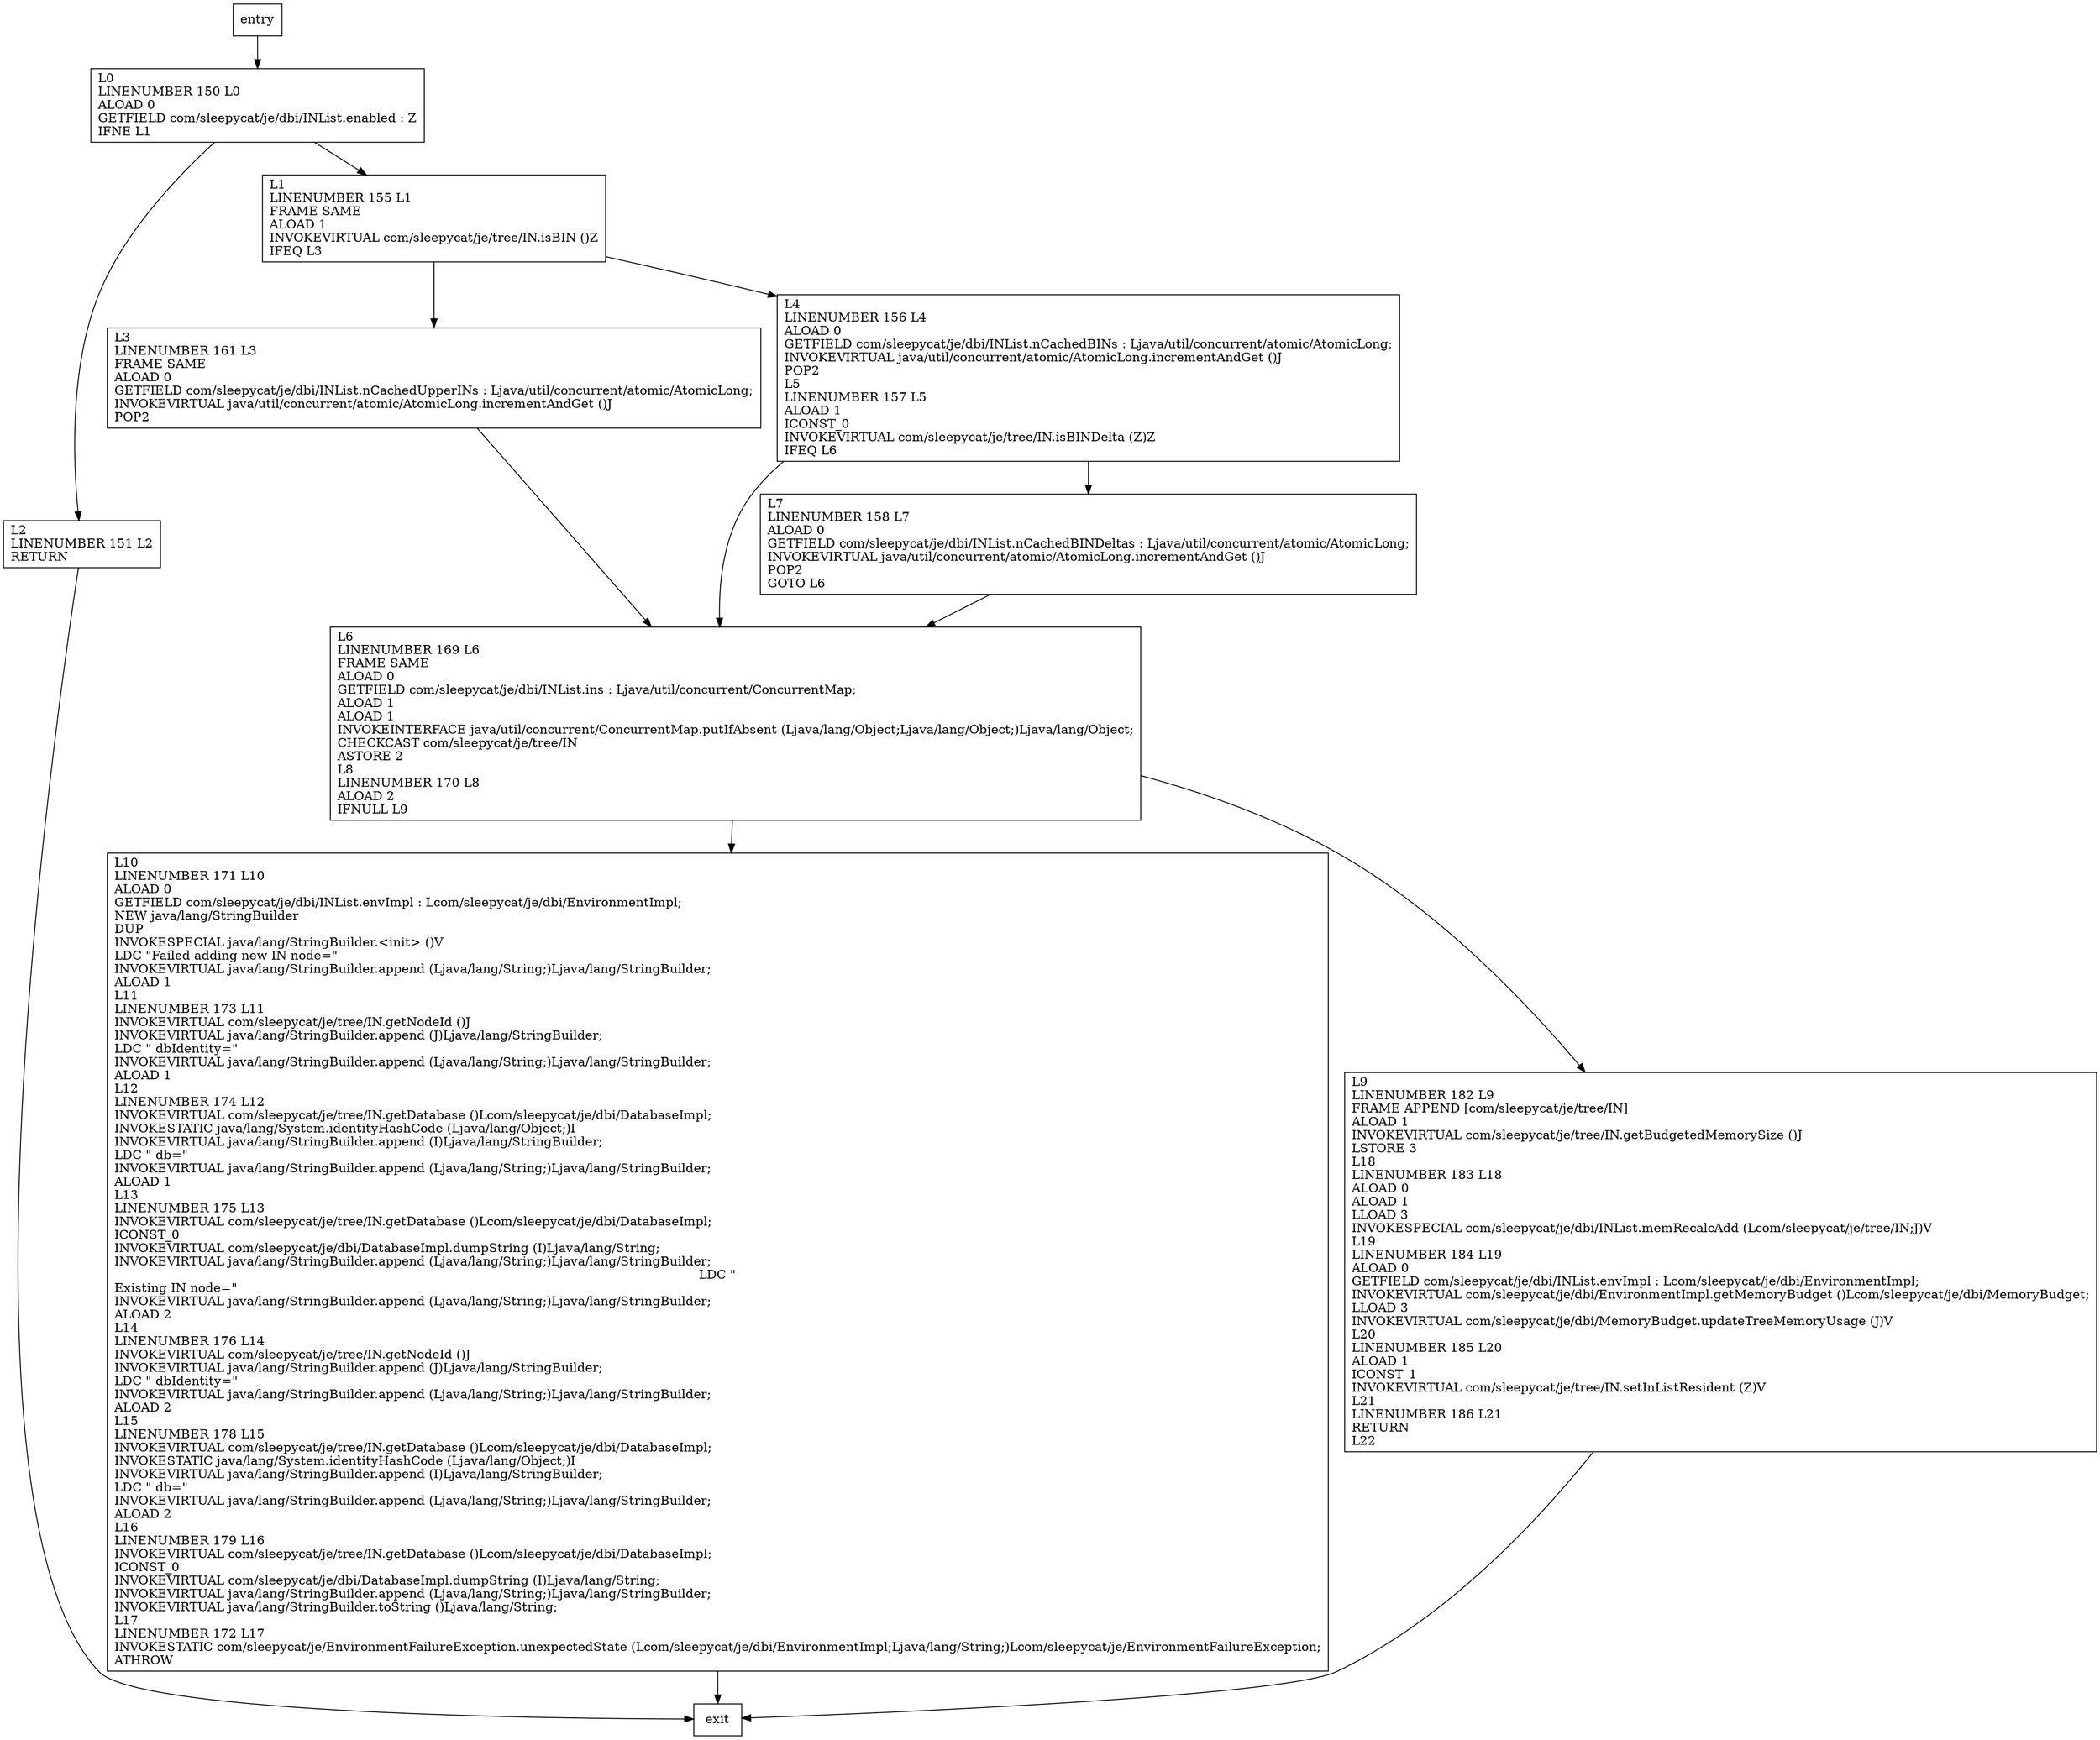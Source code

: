 digraph add {
node [shape=record];
826508122 [label="L6\lLINENUMBER 169 L6\lFRAME SAME\lALOAD 0\lGETFIELD com/sleepycat/je/dbi/INList.ins : Ljava/util/concurrent/ConcurrentMap;\lALOAD 1\lALOAD 1\lINVOKEINTERFACE java/util/concurrent/ConcurrentMap.putIfAbsent (Ljava/lang/Object;Ljava/lang/Object;)Ljava/lang/Object;\lCHECKCAST com/sleepycat/je/tree/IN\lASTORE 2\lL8\lLINENUMBER 170 L8\lALOAD 2\lIFNULL L9\l"];
998594783 [label="L3\lLINENUMBER 161 L3\lFRAME SAME\lALOAD 0\lGETFIELD com/sleepycat/je/dbi/INList.nCachedUpperINs : Ljava/util/concurrent/atomic/AtomicLong;\lINVOKEVIRTUAL java/util/concurrent/atomic/AtomicLong.incrementAndGet ()J\lPOP2\l"];
618270033 [label="L4\lLINENUMBER 156 L4\lALOAD 0\lGETFIELD com/sleepycat/je/dbi/INList.nCachedBINs : Ljava/util/concurrent/atomic/AtomicLong;\lINVOKEVIRTUAL java/util/concurrent/atomic/AtomicLong.incrementAndGet ()J\lPOP2\lL5\lLINENUMBER 157 L5\lALOAD 1\lICONST_0\lINVOKEVIRTUAL com/sleepycat/je/tree/IN.isBINDelta (Z)Z\lIFEQ L6\l"];
1028697851 [label="L2\lLINENUMBER 151 L2\lRETURN\l"];
157078783 [label="L7\lLINENUMBER 158 L7\lALOAD 0\lGETFIELD com/sleepycat/je/dbi/INList.nCachedBINDeltas : Ljava/util/concurrent/atomic/AtomicLong;\lINVOKEVIRTUAL java/util/concurrent/atomic/AtomicLong.incrementAndGet ()J\lPOP2\lGOTO L6\l"];
403584683 [label="L10\lLINENUMBER 171 L10\lALOAD 0\lGETFIELD com/sleepycat/je/dbi/INList.envImpl : Lcom/sleepycat/je/dbi/EnvironmentImpl;\lNEW java/lang/StringBuilder\lDUP\lINVOKESPECIAL java/lang/StringBuilder.\<init\> ()V\lLDC \"Failed adding new IN node=\"\lINVOKEVIRTUAL java/lang/StringBuilder.append (Ljava/lang/String;)Ljava/lang/StringBuilder;\lALOAD 1\lL11\lLINENUMBER 173 L11\lINVOKEVIRTUAL com/sleepycat/je/tree/IN.getNodeId ()J\lINVOKEVIRTUAL java/lang/StringBuilder.append (J)Ljava/lang/StringBuilder;\lLDC \" dbIdentity=\"\lINVOKEVIRTUAL java/lang/StringBuilder.append (Ljava/lang/String;)Ljava/lang/StringBuilder;\lALOAD 1\lL12\lLINENUMBER 174 L12\lINVOKEVIRTUAL com/sleepycat/je/tree/IN.getDatabase ()Lcom/sleepycat/je/dbi/DatabaseImpl;\lINVOKESTATIC java/lang/System.identityHashCode (Ljava/lang/Object;)I\lINVOKEVIRTUAL java/lang/StringBuilder.append (I)Ljava/lang/StringBuilder;\lLDC \" db=\"\lINVOKEVIRTUAL java/lang/StringBuilder.append (Ljava/lang/String;)Ljava/lang/StringBuilder;\lALOAD 1\lL13\lLINENUMBER 175 L13\lINVOKEVIRTUAL com/sleepycat/je/tree/IN.getDatabase ()Lcom/sleepycat/je/dbi/DatabaseImpl;\lICONST_0\lINVOKEVIRTUAL com/sleepycat/je/dbi/DatabaseImpl.dumpString (I)Ljava/lang/String;\lINVOKEVIRTUAL java/lang/StringBuilder.append (Ljava/lang/String;)Ljava/lang/StringBuilder;\lLDC \"\nExisting IN node=\"\lINVOKEVIRTUAL java/lang/StringBuilder.append (Ljava/lang/String;)Ljava/lang/StringBuilder;\lALOAD 2\lL14\lLINENUMBER 176 L14\lINVOKEVIRTUAL com/sleepycat/je/tree/IN.getNodeId ()J\lINVOKEVIRTUAL java/lang/StringBuilder.append (J)Ljava/lang/StringBuilder;\lLDC \" dbIdentity=\"\lINVOKEVIRTUAL java/lang/StringBuilder.append (Ljava/lang/String;)Ljava/lang/StringBuilder;\lALOAD 2\lL15\lLINENUMBER 178 L15\lINVOKEVIRTUAL com/sleepycat/je/tree/IN.getDatabase ()Lcom/sleepycat/je/dbi/DatabaseImpl;\lINVOKESTATIC java/lang/System.identityHashCode (Ljava/lang/Object;)I\lINVOKEVIRTUAL java/lang/StringBuilder.append (I)Ljava/lang/StringBuilder;\lLDC \" db=\"\lINVOKEVIRTUAL java/lang/StringBuilder.append (Ljava/lang/String;)Ljava/lang/StringBuilder;\lALOAD 2\lL16\lLINENUMBER 179 L16\lINVOKEVIRTUAL com/sleepycat/je/tree/IN.getDatabase ()Lcom/sleepycat/je/dbi/DatabaseImpl;\lICONST_0\lINVOKEVIRTUAL com/sleepycat/je/dbi/DatabaseImpl.dumpString (I)Ljava/lang/String;\lINVOKEVIRTUAL java/lang/StringBuilder.append (Ljava/lang/String;)Ljava/lang/StringBuilder;\lINVOKEVIRTUAL java/lang/StringBuilder.toString ()Ljava/lang/String;\lL17\lLINENUMBER 172 L17\lINVOKESTATIC com/sleepycat/je/EnvironmentFailureException.unexpectedState (Lcom/sleepycat/je/dbi/EnvironmentImpl;Ljava/lang/String;)Lcom/sleepycat/je/EnvironmentFailureException;\lATHROW\l"];
5501548 [label="L0\lLINENUMBER 150 L0\lALOAD 0\lGETFIELD com/sleepycat/je/dbi/INList.enabled : Z\lIFNE L1\l"];
1883022854 [label="L1\lLINENUMBER 155 L1\lFRAME SAME\lALOAD 1\lINVOKEVIRTUAL com/sleepycat/je/tree/IN.isBIN ()Z\lIFEQ L3\l"];
1825177726 [label="L9\lLINENUMBER 182 L9\lFRAME APPEND [com/sleepycat/je/tree/IN]\lALOAD 1\lINVOKEVIRTUAL com/sleepycat/je/tree/IN.getBudgetedMemorySize ()J\lLSTORE 3\lL18\lLINENUMBER 183 L18\lALOAD 0\lALOAD 1\lLLOAD 3\lINVOKESPECIAL com/sleepycat/je/dbi/INList.memRecalcAdd (Lcom/sleepycat/je/tree/IN;J)V\lL19\lLINENUMBER 184 L19\lALOAD 0\lGETFIELD com/sleepycat/je/dbi/INList.envImpl : Lcom/sleepycat/je/dbi/EnvironmentImpl;\lINVOKEVIRTUAL com/sleepycat/je/dbi/EnvironmentImpl.getMemoryBudget ()Lcom/sleepycat/je/dbi/MemoryBudget;\lLLOAD 3\lINVOKEVIRTUAL com/sleepycat/je/dbi/MemoryBudget.updateTreeMemoryUsage (J)V\lL20\lLINENUMBER 185 L20\lALOAD 1\lICONST_1\lINVOKEVIRTUAL com/sleepycat/je/tree/IN.setInListResident (Z)V\lL21\lLINENUMBER 186 L21\lRETURN\lL22\l"];
entry;
exit;
entry -> 5501548
826508122 -> 403584683
826508122 -> 1825177726
998594783 -> 826508122
618270033 -> 826508122
618270033 -> 157078783
1028697851 -> exit
157078783 -> 826508122
403584683 -> exit
5501548 -> 1028697851
5501548 -> 1883022854
1883022854 -> 998594783
1883022854 -> 618270033
1825177726 -> exit
}
